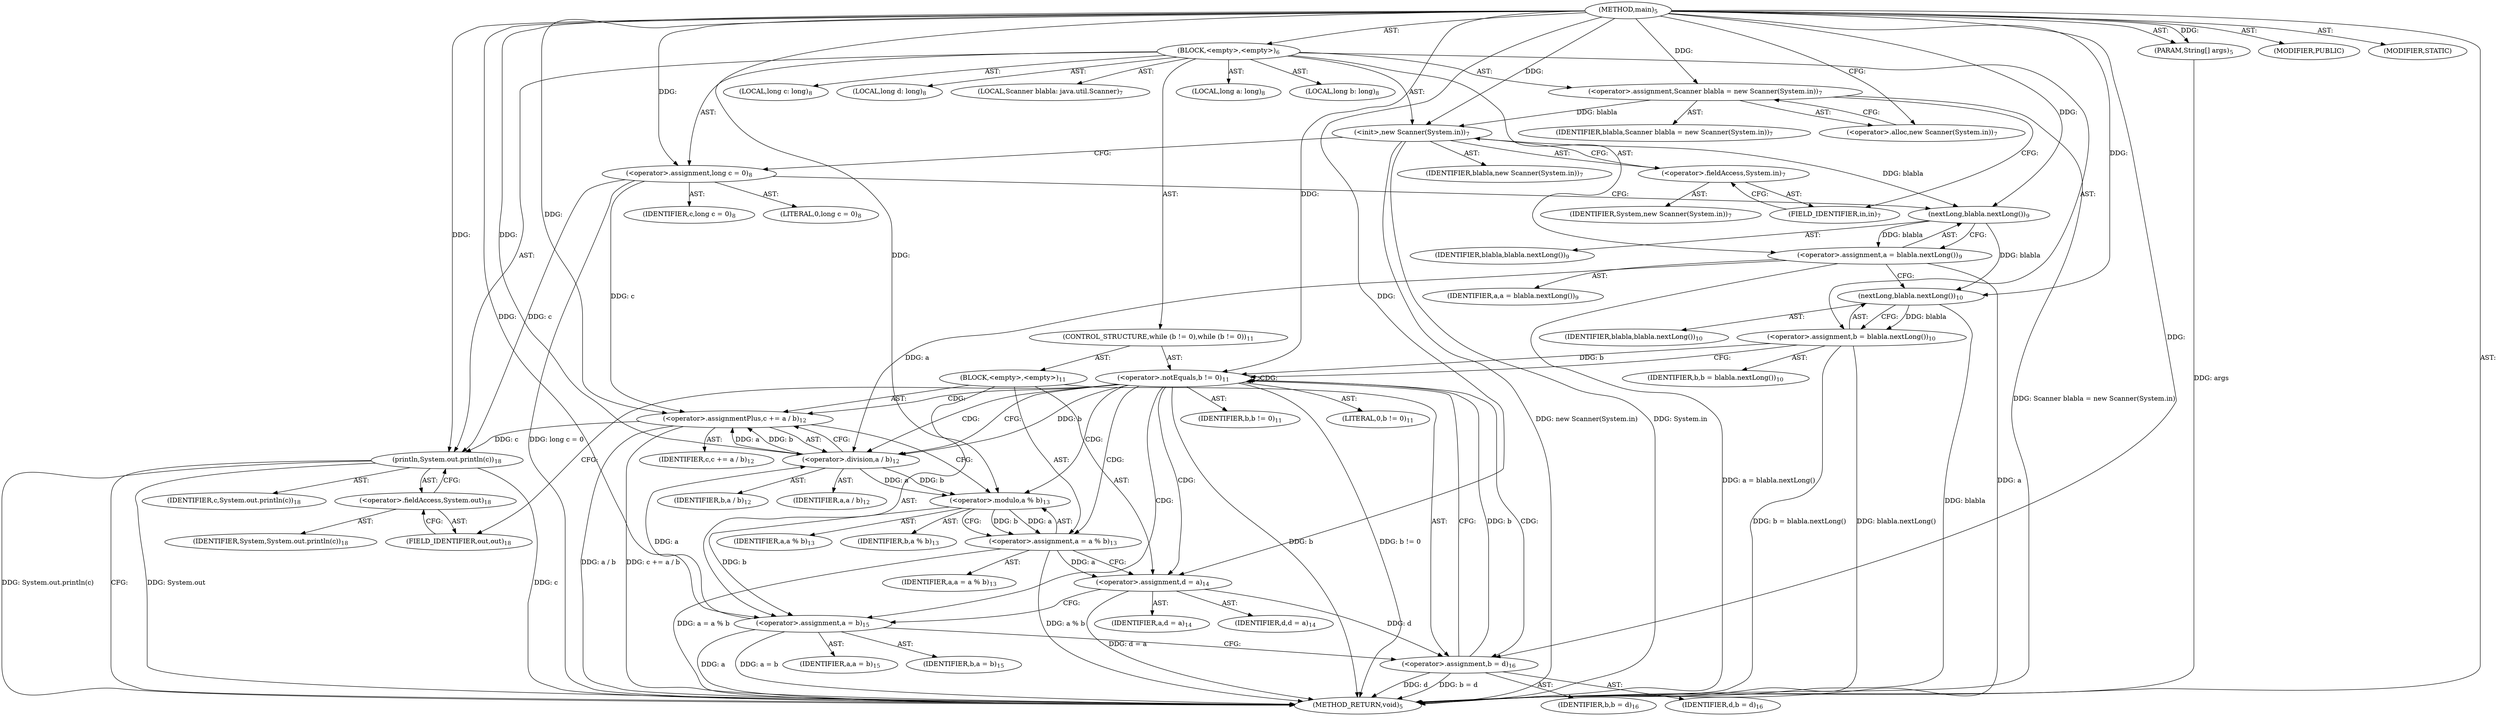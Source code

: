 digraph "main" {  
"19" [label = <(METHOD,main)<SUB>5</SUB>> ]
"20" [label = <(PARAM,String[] args)<SUB>5</SUB>> ]
"21" [label = <(BLOCK,&lt;empty&gt;,&lt;empty&gt;)<SUB>6</SUB>> ]
"4" [label = <(LOCAL,Scanner blabla: java.util.Scanner)<SUB>7</SUB>> ]
"22" [label = <(&lt;operator&gt;.assignment,Scanner blabla = new Scanner(System.in))<SUB>7</SUB>> ]
"23" [label = <(IDENTIFIER,blabla,Scanner blabla = new Scanner(System.in))<SUB>7</SUB>> ]
"24" [label = <(&lt;operator&gt;.alloc,new Scanner(System.in))<SUB>7</SUB>> ]
"25" [label = <(&lt;init&gt;,new Scanner(System.in))<SUB>7</SUB>> ]
"3" [label = <(IDENTIFIER,blabla,new Scanner(System.in))<SUB>7</SUB>> ]
"26" [label = <(&lt;operator&gt;.fieldAccess,System.in)<SUB>7</SUB>> ]
"27" [label = <(IDENTIFIER,System,new Scanner(System.in))<SUB>7</SUB>> ]
"28" [label = <(FIELD_IDENTIFIER,in,in)<SUB>7</SUB>> ]
"29" [label = <(LOCAL,long a: long)<SUB>8</SUB>> ]
"30" [label = <(LOCAL,long b: long)<SUB>8</SUB>> ]
"31" [label = <(LOCAL,long c: long)<SUB>8</SUB>> ]
"32" [label = <(LOCAL,long d: long)<SUB>8</SUB>> ]
"33" [label = <(&lt;operator&gt;.assignment,long c = 0)<SUB>8</SUB>> ]
"34" [label = <(IDENTIFIER,c,long c = 0)<SUB>8</SUB>> ]
"35" [label = <(LITERAL,0,long c = 0)<SUB>8</SUB>> ]
"36" [label = <(&lt;operator&gt;.assignment,a = blabla.nextLong())<SUB>9</SUB>> ]
"37" [label = <(IDENTIFIER,a,a = blabla.nextLong())<SUB>9</SUB>> ]
"38" [label = <(nextLong,blabla.nextLong())<SUB>9</SUB>> ]
"39" [label = <(IDENTIFIER,blabla,blabla.nextLong())<SUB>9</SUB>> ]
"40" [label = <(&lt;operator&gt;.assignment,b = blabla.nextLong())<SUB>10</SUB>> ]
"41" [label = <(IDENTIFIER,b,b = blabla.nextLong())<SUB>10</SUB>> ]
"42" [label = <(nextLong,blabla.nextLong())<SUB>10</SUB>> ]
"43" [label = <(IDENTIFIER,blabla,blabla.nextLong())<SUB>10</SUB>> ]
"44" [label = <(CONTROL_STRUCTURE,while (b != 0),while (b != 0))<SUB>11</SUB>> ]
"45" [label = <(&lt;operator&gt;.notEquals,b != 0)<SUB>11</SUB>> ]
"46" [label = <(IDENTIFIER,b,b != 0)<SUB>11</SUB>> ]
"47" [label = <(LITERAL,0,b != 0)<SUB>11</SUB>> ]
"48" [label = <(BLOCK,&lt;empty&gt;,&lt;empty&gt;)<SUB>11</SUB>> ]
"49" [label = <(&lt;operator&gt;.assignmentPlus,c += a / b)<SUB>12</SUB>> ]
"50" [label = <(IDENTIFIER,c,c += a / b)<SUB>12</SUB>> ]
"51" [label = <(&lt;operator&gt;.division,a / b)<SUB>12</SUB>> ]
"52" [label = <(IDENTIFIER,a,a / b)<SUB>12</SUB>> ]
"53" [label = <(IDENTIFIER,b,a / b)<SUB>12</SUB>> ]
"54" [label = <(&lt;operator&gt;.assignment,a = a % b)<SUB>13</SUB>> ]
"55" [label = <(IDENTIFIER,a,a = a % b)<SUB>13</SUB>> ]
"56" [label = <(&lt;operator&gt;.modulo,a % b)<SUB>13</SUB>> ]
"57" [label = <(IDENTIFIER,a,a % b)<SUB>13</SUB>> ]
"58" [label = <(IDENTIFIER,b,a % b)<SUB>13</SUB>> ]
"59" [label = <(&lt;operator&gt;.assignment,d = a)<SUB>14</SUB>> ]
"60" [label = <(IDENTIFIER,d,d = a)<SUB>14</SUB>> ]
"61" [label = <(IDENTIFIER,a,d = a)<SUB>14</SUB>> ]
"62" [label = <(&lt;operator&gt;.assignment,a = b)<SUB>15</SUB>> ]
"63" [label = <(IDENTIFIER,a,a = b)<SUB>15</SUB>> ]
"64" [label = <(IDENTIFIER,b,a = b)<SUB>15</SUB>> ]
"65" [label = <(&lt;operator&gt;.assignment,b = d)<SUB>16</SUB>> ]
"66" [label = <(IDENTIFIER,b,b = d)<SUB>16</SUB>> ]
"67" [label = <(IDENTIFIER,d,b = d)<SUB>16</SUB>> ]
"68" [label = <(println,System.out.println(c))<SUB>18</SUB>> ]
"69" [label = <(&lt;operator&gt;.fieldAccess,System.out)<SUB>18</SUB>> ]
"70" [label = <(IDENTIFIER,System,System.out.println(c))<SUB>18</SUB>> ]
"71" [label = <(FIELD_IDENTIFIER,out,out)<SUB>18</SUB>> ]
"72" [label = <(IDENTIFIER,c,System.out.println(c))<SUB>18</SUB>> ]
"73" [label = <(MODIFIER,PUBLIC)> ]
"74" [label = <(MODIFIER,STATIC)> ]
"75" [label = <(METHOD_RETURN,void)<SUB>5</SUB>> ]
  "19" -> "20"  [ label = "AST: "] 
  "19" -> "21"  [ label = "AST: "] 
  "19" -> "73"  [ label = "AST: "] 
  "19" -> "74"  [ label = "AST: "] 
  "19" -> "75"  [ label = "AST: "] 
  "21" -> "4"  [ label = "AST: "] 
  "21" -> "22"  [ label = "AST: "] 
  "21" -> "25"  [ label = "AST: "] 
  "21" -> "29"  [ label = "AST: "] 
  "21" -> "30"  [ label = "AST: "] 
  "21" -> "31"  [ label = "AST: "] 
  "21" -> "32"  [ label = "AST: "] 
  "21" -> "33"  [ label = "AST: "] 
  "21" -> "36"  [ label = "AST: "] 
  "21" -> "40"  [ label = "AST: "] 
  "21" -> "44"  [ label = "AST: "] 
  "21" -> "68"  [ label = "AST: "] 
  "22" -> "23"  [ label = "AST: "] 
  "22" -> "24"  [ label = "AST: "] 
  "25" -> "3"  [ label = "AST: "] 
  "25" -> "26"  [ label = "AST: "] 
  "26" -> "27"  [ label = "AST: "] 
  "26" -> "28"  [ label = "AST: "] 
  "33" -> "34"  [ label = "AST: "] 
  "33" -> "35"  [ label = "AST: "] 
  "36" -> "37"  [ label = "AST: "] 
  "36" -> "38"  [ label = "AST: "] 
  "38" -> "39"  [ label = "AST: "] 
  "40" -> "41"  [ label = "AST: "] 
  "40" -> "42"  [ label = "AST: "] 
  "42" -> "43"  [ label = "AST: "] 
  "44" -> "45"  [ label = "AST: "] 
  "44" -> "48"  [ label = "AST: "] 
  "45" -> "46"  [ label = "AST: "] 
  "45" -> "47"  [ label = "AST: "] 
  "48" -> "49"  [ label = "AST: "] 
  "48" -> "54"  [ label = "AST: "] 
  "48" -> "59"  [ label = "AST: "] 
  "48" -> "62"  [ label = "AST: "] 
  "48" -> "65"  [ label = "AST: "] 
  "49" -> "50"  [ label = "AST: "] 
  "49" -> "51"  [ label = "AST: "] 
  "51" -> "52"  [ label = "AST: "] 
  "51" -> "53"  [ label = "AST: "] 
  "54" -> "55"  [ label = "AST: "] 
  "54" -> "56"  [ label = "AST: "] 
  "56" -> "57"  [ label = "AST: "] 
  "56" -> "58"  [ label = "AST: "] 
  "59" -> "60"  [ label = "AST: "] 
  "59" -> "61"  [ label = "AST: "] 
  "62" -> "63"  [ label = "AST: "] 
  "62" -> "64"  [ label = "AST: "] 
  "65" -> "66"  [ label = "AST: "] 
  "65" -> "67"  [ label = "AST: "] 
  "68" -> "69"  [ label = "AST: "] 
  "68" -> "72"  [ label = "AST: "] 
  "69" -> "70"  [ label = "AST: "] 
  "69" -> "71"  [ label = "AST: "] 
  "22" -> "28"  [ label = "CFG: "] 
  "25" -> "33"  [ label = "CFG: "] 
  "33" -> "38"  [ label = "CFG: "] 
  "36" -> "42"  [ label = "CFG: "] 
  "40" -> "45"  [ label = "CFG: "] 
  "68" -> "75"  [ label = "CFG: "] 
  "24" -> "22"  [ label = "CFG: "] 
  "26" -> "25"  [ label = "CFG: "] 
  "38" -> "36"  [ label = "CFG: "] 
  "42" -> "40"  [ label = "CFG: "] 
  "45" -> "51"  [ label = "CFG: "] 
  "45" -> "71"  [ label = "CFG: "] 
  "69" -> "68"  [ label = "CFG: "] 
  "28" -> "26"  [ label = "CFG: "] 
  "49" -> "56"  [ label = "CFG: "] 
  "54" -> "59"  [ label = "CFG: "] 
  "59" -> "62"  [ label = "CFG: "] 
  "62" -> "65"  [ label = "CFG: "] 
  "65" -> "45"  [ label = "CFG: "] 
  "71" -> "69"  [ label = "CFG: "] 
  "51" -> "49"  [ label = "CFG: "] 
  "56" -> "54"  [ label = "CFG: "] 
  "19" -> "24"  [ label = "CFG: "] 
  "20" -> "75"  [ label = "DDG: args"] 
  "22" -> "75"  [ label = "DDG: Scanner blabla = new Scanner(System.in)"] 
  "25" -> "75"  [ label = "DDG: System.in"] 
  "25" -> "75"  [ label = "DDG: new Scanner(System.in)"] 
  "33" -> "75"  [ label = "DDG: long c = 0"] 
  "36" -> "75"  [ label = "DDG: a"] 
  "36" -> "75"  [ label = "DDG: a = blabla.nextLong()"] 
  "42" -> "75"  [ label = "DDG: blabla"] 
  "40" -> "75"  [ label = "DDG: blabla.nextLong()"] 
  "40" -> "75"  [ label = "DDG: b = blabla.nextLong()"] 
  "45" -> "75"  [ label = "DDG: b"] 
  "45" -> "75"  [ label = "DDG: b != 0"] 
  "68" -> "75"  [ label = "DDG: System.out"] 
  "68" -> "75"  [ label = "DDG: c"] 
  "68" -> "75"  [ label = "DDG: System.out.println(c)"] 
  "49" -> "75"  [ label = "DDG: a / b"] 
  "49" -> "75"  [ label = "DDG: c += a / b"] 
  "54" -> "75"  [ label = "DDG: a % b"] 
  "54" -> "75"  [ label = "DDG: a = a % b"] 
  "59" -> "75"  [ label = "DDG: d = a"] 
  "62" -> "75"  [ label = "DDG: a"] 
  "62" -> "75"  [ label = "DDG: a = b"] 
  "65" -> "75"  [ label = "DDG: d"] 
  "65" -> "75"  [ label = "DDG: b = d"] 
  "19" -> "20"  [ label = "DDG: "] 
  "19" -> "22"  [ label = "DDG: "] 
  "19" -> "33"  [ label = "DDG: "] 
  "38" -> "36"  [ label = "DDG: blabla"] 
  "42" -> "40"  [ label = "DDG: blabla"] 
  "22" -> "25"  [ label = "DDG: blabla"] 
  "19" -> "25"  [ label = "DDG: "] 
  "33" -> "68"  [ label = "DDG: c"] 
  "49" -> "68"  [ label = "DDG: c"] 
  "19" -> "68"  [ label = "DDG: "] 
  "25" -> "38"  [ label = "DDG: blabla"] 
  "19" -> "38"  [ label = "DDG: "] 
  "38" -> "42"  [ label = "DDG: blabla"] 
  "19" -> "42"  [ label = "DDG: "] 
  "40" -> "45"  [ label = "DDG: b"] 
  "65" -> "45"  [ label = "DDG: b"] 
  "19" -> "45"  [ label = "DDG: "] 
  "51" -> "49"  [ label = "DDG: a"] 
  "51" -> "49"  [ label = "DDG: b"] 
  "56" -> "54"  [ label = "DDG: a"] 
  "56" -> "54"  [ label = "DDG: b"] 
  "54" -> "59"  [ label = "DDG: a"] 
  "19" -> "59"  [ label = "DDG: "] 
  "56" -> "62"  [ label = "DDG: b"] 
  "19" -> "62"  [ label = "DDG: "] 
  "59" -> "65"  [ label = "DDG: d"] 
  "19" -> "65"  [ label = "DDG: "] 
  "33" -> "49"  [ label = "DDG: c"] 
  "19" -> "49"  [ label = "DDG: "] 
  "36" -> "51"  [ label = "DDG: a"] 
  "62" -> "51"  [ label = "DDG: a"] 
  "19" -> "51"  [ label = "DDG: "] 
  "45" -> "51"  [ label = "DDG: b"] 
  "51" -> "56"  [ label = "DDG: a"] 
  "19" -> "56"  [ label = "DDG: "] 
  "51" -> "56"  [ label = "DDG: b"] 
  "45" -> "49"  [ label = "CDG: "] 
  "45" -> "65"  [ label = "CDG: "] 
  "45" -> "59"  [ label = "CDG: "] 
  "45" -> "51"  [ label = "CDG: "] 
  "45" -> "56"  [ label = "CDG: "] 
  "45" -> "54"  [ label = "CDG: "] 
  "45" -> "62"  [ label = "CDG: "] 
  "45" -> "45"  [ label = "CDG: "] 
}
